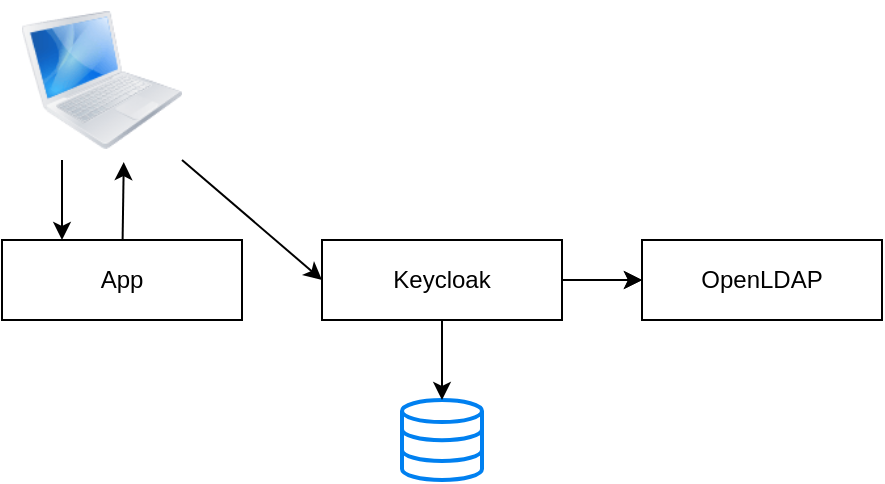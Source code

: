 <mxfile>
    <diagram id="6pnxlPplC7hgePDGRylg" name="Page-1">
        <mxGraphModel dx="792" dy="589" grid="1" gridSize="10" guides="1" tooltips="1" connect="1" arrows="1" fold="1" page="1" pageScale="1" pageWidth="1169" pageHeight="827" math="0" shadow="0">
            <root>
                <mxCell id="0"/>
                <mxCell id="1" parent="0"/>
                <mxCell id="10" value="" style="edgeStyle=none;html=1;" edge="1" parent="1" source="ZZY-QYIkkmWZcVi3YZtG-1" target="3">
                    <mxGeometry relative="1" as="geometry"/>
                </mxCell>
                <mxCell id="ZZY-QYIkkmWZcVi3YZtG-1" value="Keycloak" style="rounded=0;whiteSpace=wrap;html=1;" parent="1" vertex="1">
                    <mxGeometry x="400" y="200" width="120" height="40" as="geometry"/>
                </mxCell>
                <mxCell id="2" value="" style="html=1;verticalLabelPosition=bottom;align=center;labelBackgroundColor=#ffffff;verticalAlign=top;strokeWidth=2;strokeColor=#0080F0;shadow=0;dashed=0;shape=mxgraph.ios7.icons.data;" vertex="1" parent="1">
                    <mxGeometry x="440" y="280" width="40" height="40" as="geometry"/>
                </mxCell>
                <mxCell id="3" value="OpenLDAP" style="rounded=0;whiteSpace=wrap;html=1;" vertex="1" parent="1">
                    <mxGeometry x="560" y="200" width="120" height="40" as="geometry"/>
                </mxCell>
                <mxCell id="12" style="edgeStyle=none;html=1;entryX=0.25;entryY=0;entryDx=0;entryDy=0;exitX=0.25;exitY=1;exitDx=0;exitDy=0;" edge="1" parent="1" source="4" target="5">
                    <mxGeometry relative="1" as="geometry"/>
                </mxCell>
                <mxCell id="4" value="" style="image;html=1;image=img/lib/clip_art/computers/MacBook_128x128.png" vertex="1" parent="1">
                    <mxGeometry x="250" y="80" width="80" height="80" as="geometry"/>
                </mxCell>
                <mxCell id="13" style="edgeStyle=none;html=1;entryX=0.636;entryY=1.013;entryDx=0;entryDy=0;entryPerimeter=0;" edge="1" parent="1" source="5" target="4">
                    <mxGeometry relative="1" as="geometry"/>
                </mxCell>
                <mxCell id="5" value="App" style="rounded=0;whiteSpace=wrap;html=1;" vertex="1" parent="1">
                    <mxGeometry x="240" y="200" width="120" height="40" as="geometry"/>
                </mxCell>
                <mxCell id="8" value="" style="endArrow=classic;html=1;exitX=0.5;exitY=1;exitDx=0;exitDy=0;" edge="1" parent="1" source="ZZY-QYIkkmWZcVi3YZtG-1" target="2">
                    <mxGeometry width="50" height="50" relative="1" as="geometry">
                        <mxPoint x="450" y="300" as="sourcePoint"/>
                        <mxPoint x="500" y="250" as="targetPoint"/>
                    </mxGeometry>
                </mxCell>
                <mxCell id="9" value="" style="endArrow=classic;html=1;exitX=1;exitY=0.5;exitDx=0;exitDy=0;entryX=0;entryY=0.5;entryDx=0;entryDy=0;" edge="1" parent="1" source="ZZY-QYIkkmWZcVi3YZtG-1" target="3">
                    <mxGeometry width="50" height="50" relative="1" as="geometry">
                        <mxPoint x="450" y="300" as="sourcePoint"/>
                        <mxPoint x="500" y="250" as="targetPoint"/>
                    </mxGeometry>
                </mxCell>
                <mxCell id="11" value="" style="endArrow=classic;html=1;exitX=1;exitY=1;exitDx=0;exitDy=0;entryX=0;entryY=0.5;entryDx=0;entryDy=0;" edge="1" parent="1" source="4" target="ZZY-QYIkkmWZcVi3YZtG-1">
                    <mxGeometry width="50" height="50" relative="1" as="geometry">
                        <mxPoint x="360" y="180" as="sourcePoint"/>
                        <mxPoint x="400" y="180" as="targetPoint"/>
                    </mxGeometry>
                </mxCell>
            </root>
        </mxGraphModel>
    </diagram>
</mxfile>
